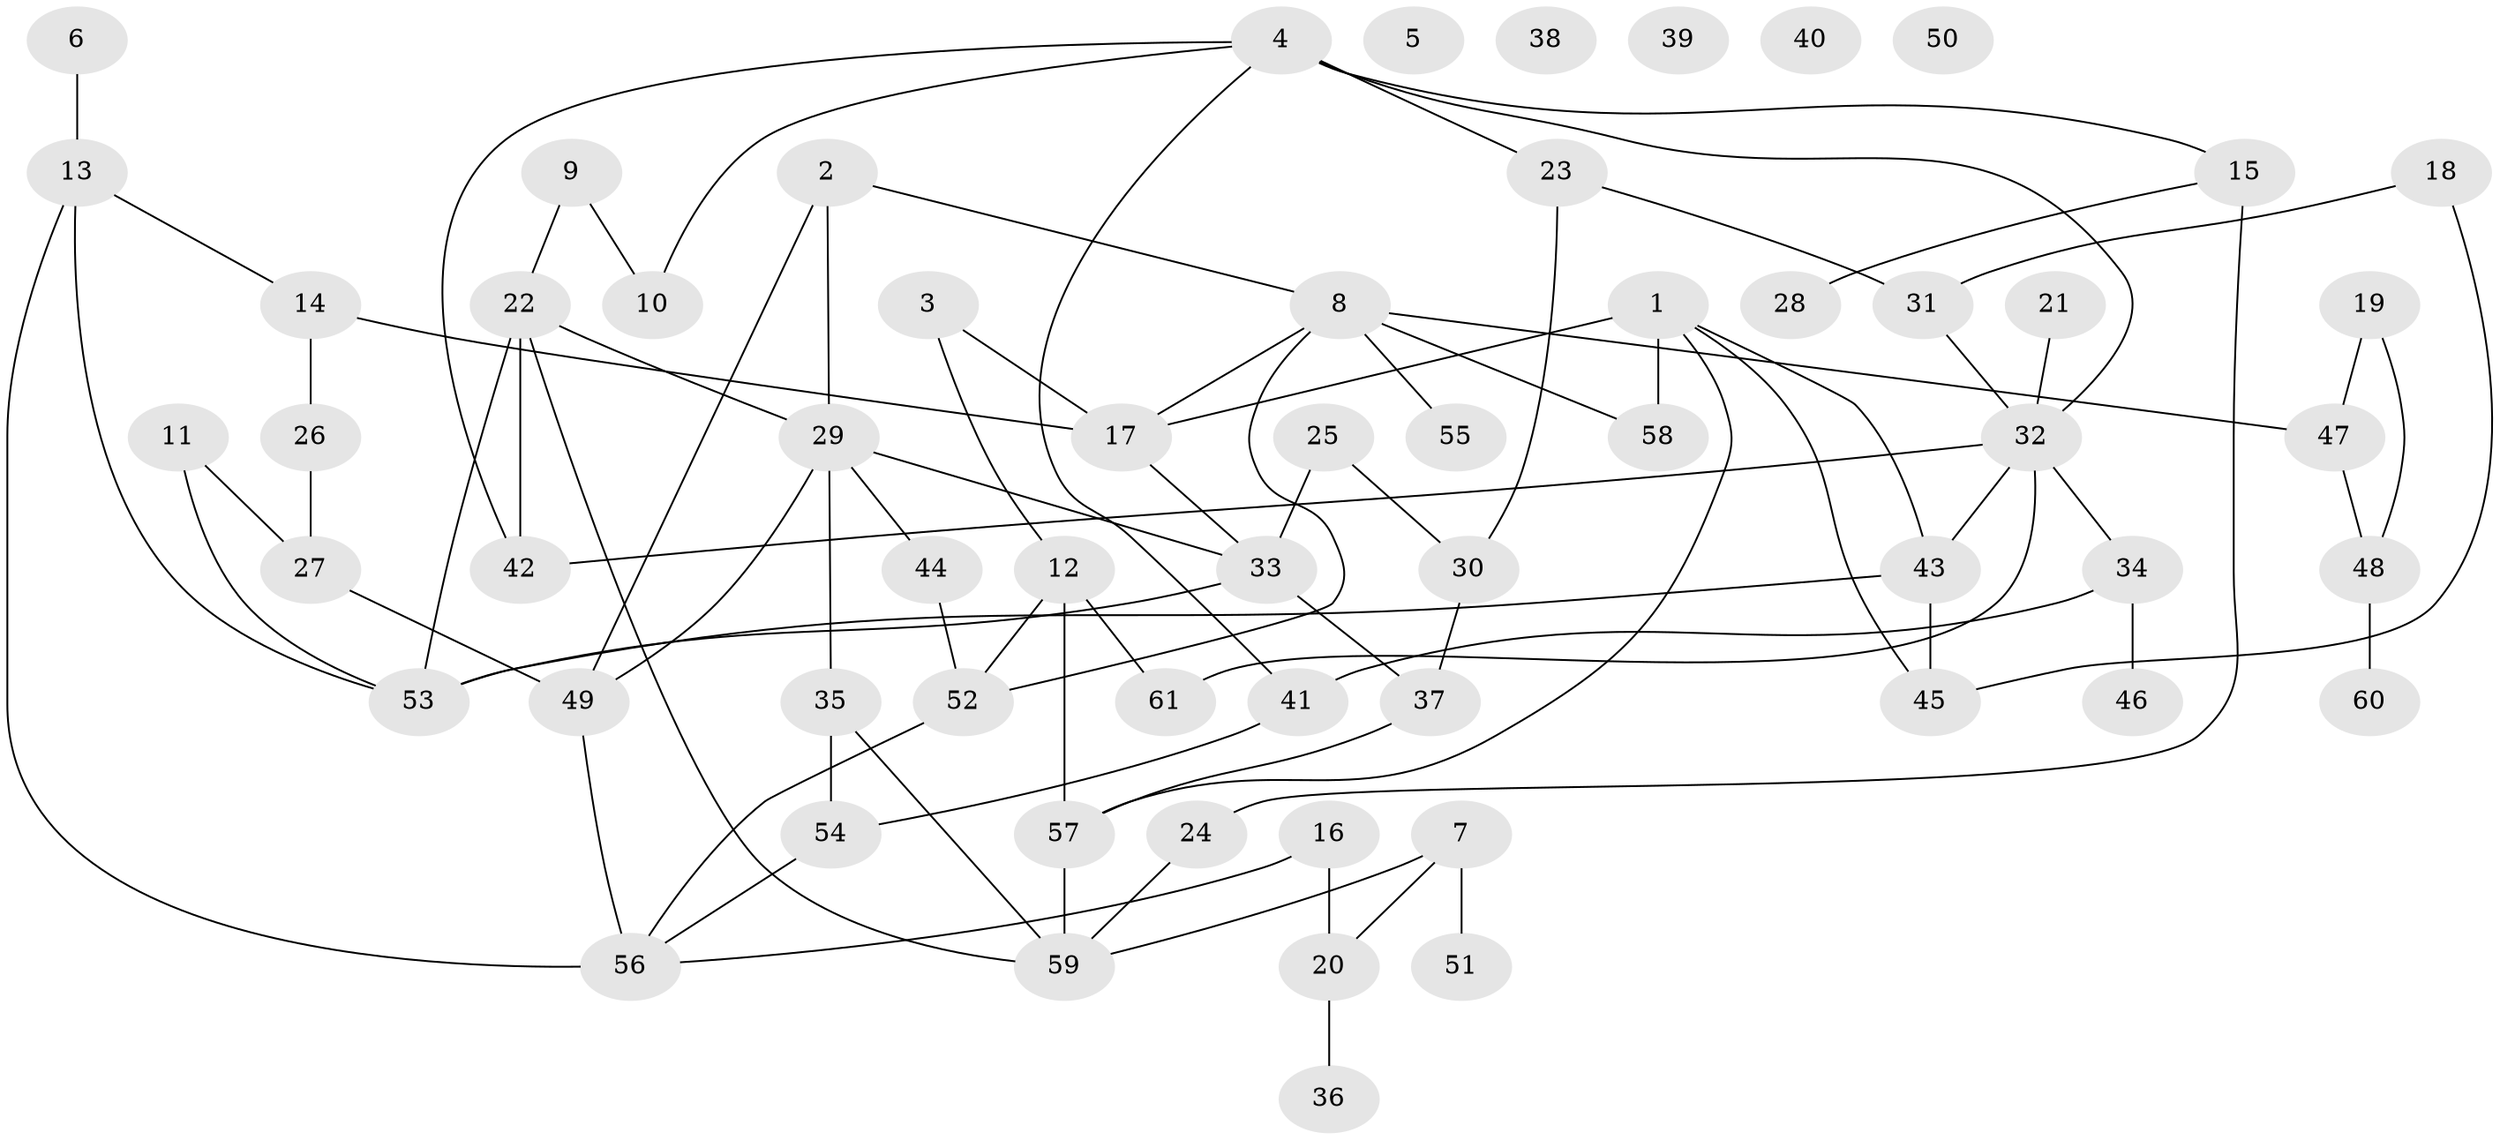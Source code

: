 // Generated by graph-tools (version 1.1) at 2025/39/03/09/25 04:39:58]
// undirected, 61 vertices, 86 edges
graph export_dot {
graph [start="1"]
  node [color=gray90,style=filled];
  1;
  2;
  3;
  4;
  5;
  6;
  7;
  8;
  9;
  10;
  11;
  12;
  13;
  14;
  15;
  16;
  17;
  18;
  19;
  20;
  21;
  22;
  23;
  24;
  25;
  26;
  27;
  28;
  29;
  30;
  31;
  32;
  33;
  34;
  35;
  36;
  37;
  38;
  39;
  40;
  41;
  42;
  43;
  44;
  45;
  46;
  47;
  48;
  49;
  50;
  51;
  52;
  53;
  54;
  55;
  56;
  57;
  58;
  59;
  60;
  61;
  1 -- 17;
  1 -- 43;
  1 -- 45;
  1 -- 57;
  1 -- 58;
  2 -- 8;
  2 -- 29;
  2 -- 49;
  3 -- 12;
  3 -- 17;
  4 -- 10;
  4 -- 15;
  4 -- 23;
  4 -- 32;
  4 -- 41;
  4 -- 42;
  6 -- 13;
  7 -- 20;
  7 -- 51;
  7 -- 59;
  8 -- 17;
  8 -- 47;
  8 -- 52;
  8 -- 55;
  8 -- 58;
  9 -- 10;
  9 -- 22;
  11 -- 27;
  11 -- 53;
  12 -- 52;
  12 -- 57;
  12 -- 61;
  13 -- 14;
  13 -- 53;
  13 -- 56;
  14 -- 17;
  14 -- 26;
  15 -- 24;
  15 -- 28;
  16 -- 20;
  16 -- 56;
  17 -- 33;
  18 -- 31;
  18 -- 45;
  19 -- 47;
  19 -- 48;
  20 -- 36;
  21 -- 32;
  22 -- 29;
  22 -- 42;
  22 -- 53;
  22 -- 59;
  23 -- 30;
  23 -- 31;
  24 -- 59;
  25 -- 30;
  25 -- 33;
  26 -- 27;
  27 -- 49;
  29 -- 33;
  29 -- 35;
  29 -- 44;
  29 -- 49;
  30 -- 37;
  31 -- 32;
  32 -- 34;
  32 -- 42;
  32 -- 43;
  32 -- 61;
  33 -- 37;
  33 -- 53;
  34 -- 41;
  34 -- 46;
  35 -- 54;
  35 -- 59;
  37 -- 57;
  41 -- 54;
  43 -- 45;
  43 -- 53;
  44 -- 52;
  47 -- 48;
  48 -- 60;
  49 -- 56;
  52 -- 56;
  54 -- 56;
  57 -- 59;
}
